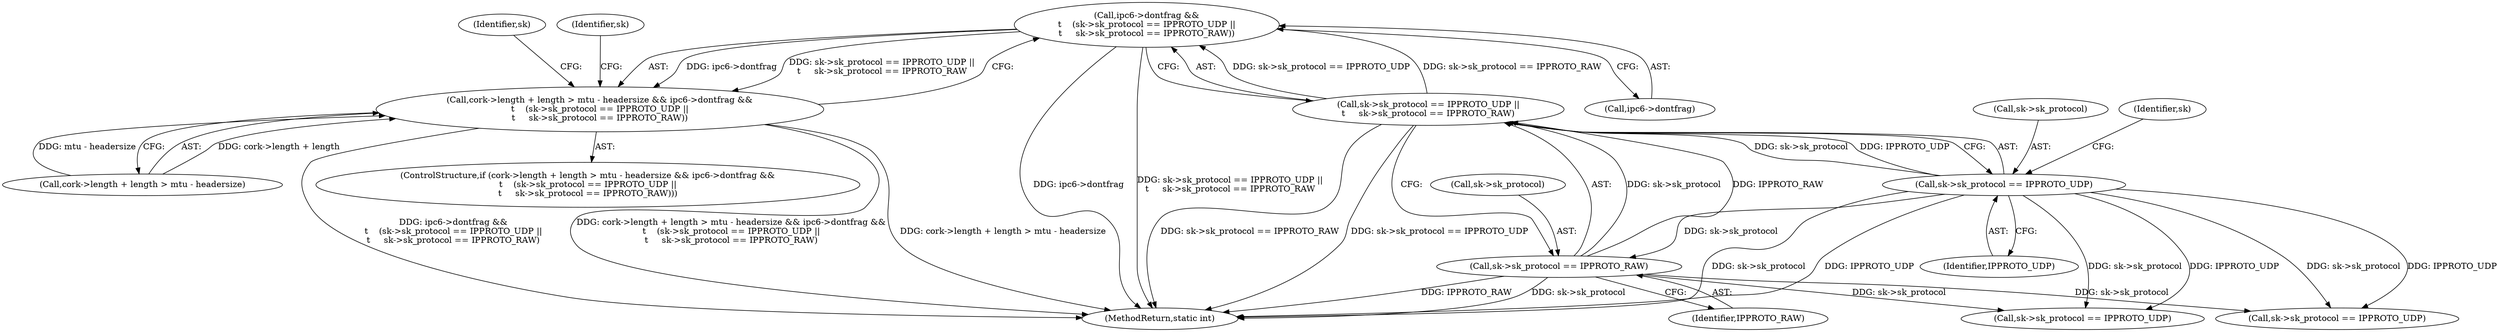 digraph "0_linux_232cd35d0804cc241eb887bb8d4d9b3b9881c64a@pointer" {
"1000290" [label="(Call,ipc6->dontfrag &&\n\t    (sk->sk_protocol == IPPROTO_UDP ||\n\t     sk->sk_protocol == IPPROTO_RAW))"];
"1000294" [label="(Call,sk->sk_protocol == IPPROTO_UDP ||\n\t     sk->sk_protocol == IPPROTO_RAW)"];
"1000295" [label="(Call,sk->sk_protocol == IPPROTO_UDP)"];
"1000300" [label="(Call,sk->sk_protocol == IPPROTO_RAW)"];
"1000280" [label="(Call,cork->length + length > mtu - headersize && ipc6->dontfrag &&\n\t    (sk->sk_protocol == IPPROTO_UDP ||\n\t     sk->sk_protocol == IPPROTO_RAW))"];
"1000300" [label="(Call,sk->sk_protocol == IPPROTO_RAW)"];
"1000295" [label="(Call,sk->sk_protocol == IPPROTO_UDP)"];
"1000281" [label="(Call,cork->length + length > mtu - headersize)"];
"1000301" [label="(Call,sk->sk_protocol)"];
"1000447" [label="(Call,sk->sk_protocol == IPPROTO_UDP)"];
"1000296" [label="(Call,sk->sk_protocol)"];
"1000307" [label="(Identifier,sk)"];
"1000294" [label="(Call,sk->sk_protocol == IPPROTO_UDP ||\n\t     sk->sk_protocol == IPPROTO_RAW)"];
"1000358" [label="(Call,sk->sk_protocol == IPPROTO_UDP)"];
"1000279" [label="(ControlStructure,if (cork->length + length > mtu - headersize && ipc6->dontfrag &&\n\t    (sk->sk_protocol == IPPROTO_UDP ||\n\t     sk->sk_protocol == IPPROTO_RAW)))"];
"1001103" [label="(MethodReturn,static int)"];
"1000302" [label="(Identifier,sk)"];
"1000299" [label="(Identifier,IPPROTO_UDP)"];
"1000291" [label="(Call,ipc6->dontfrag)"];
"1000304" [label="(Identifier,IPPROTO_RAW)"];
"1000318" [label="(Identifier,sk)"];
"1000280" [label="(Call,cork->length + length > mtu - headersize && ipc6->dontfrag &&\n\t    (sk->sk_protocol == IPPROTO_UDP ||\n\t     sk->sk_protocol == IPPROTO_RAW))"];
"1000290" [label="(Call,ipc6->dontfrag &&\n\t    (sk->sk_protocol == IPPROTO_UDP ||\n\t     sk->sk_protocol == IPPROTO_RAW))"];
"1000290" -> "1000280"  [label="AST: "];
"1000290" -> "1000291"  [label="CFG: "];
"1000290" -> "1000294"  [label="CFG: "];
"1000291" -> "1000290"  [label="AST: "];
"1000294" -> "1000290"  [label="AST: "];
"1000280" -> "1000290"  [label="CFG: "];
"1000290" -> "1001103"  [label="DDG: ipc6->dontfrag"];
"1000290" -> "1001103"  [label="DDG: sk->sk_protocol == IPPROTO_UDP ||\n\t     sk->sk_protocol == IPPROTO_RAW"];
"1000290" -> "1000280"  [label="DDG: ipc6->dontfrag"];
"1000290" -> "1000280"  [label="DDG: sk->sk_protocol == IPPROTO_UDP ||\n\t     sk->sk_protocol == IPPROTO_RAW"];
"1000294" -> "1000290"  [label="DDG: sk->sk_protocol == IPPROTO_UDP"];
"1000294" -> "1000290"  [label="DDG: sk->sk_protocol == IPPROTO_RAW"];
"1000294" -> "1000295"  [label="CFG: "];
"1000294" -> "1000300"  [label="CFG: "];
"1000295" -> "1000294"  [label="AST: "];
"1000300" -> "1000294"  [label="AST: "];
"1000294" -> "1001103"  [label="DDG: sk->sk_protocol == IPPROTO_RAW"];
"1000294" -> "1001103"  [label="DDG: sk->sk_protocol == IPPROTO_UDP"];
"1000295" -> "1000294"  [label="DDG: sk->sk_protocol"];
"1000295" -> "1000294"  [label="DDG: IPPROTO_UDP"];
"1000300" -> "1000294"  [label="DDG: sk->sk_protocol"];
"1000300" -> "1000294"  [label="DDG: IPPROTO_RAW"];
"1000295" -> "1000299"  [label="CFG: "];
"1000296" -> "1000295"  [label="AST: "];
"1000299" -> "1000295"  [label="AST: "];
"1000302" -> "1000295"  [label="CFG: "];
"1000295" -> "1001103"  [label="DDG: sk->sk_protocol"];
"1000295" -> "1001103"  [label="DDG: IPPROTO_UDP"];
"1000295" -> "1000300"  [label="DDG: sk->sk_protocol"];
"1000295" -> "1000358"  [label="DDG: sk->sk_protocol"];
"1000295" -> "1000358"  [label="DDG: IPPROTO_UDP"];
"1000295" -> "1000447"  [label="DDG: sk->sk_protocol"];
"1000295" -> "1000447"  [label="DDG: IPPROTO_UDP"];
"1000300" -> "1000304"  [label="CFG: "];
"1000301" -> "1000300"  [label="AST: "];
"1000304" -> "1000300"  [label="AST: "];
"1000300" -> "1001103"  [label="DDG: IPPROTO_RAW"];
"1000300" -> "1001103"  [label="DDG: sk->sk_protocol"];
"1000300" -> "1000358"  [label="DDG: sk->sk_protocol"];
"1000300" -> "1000447"  [label="DDG: sk->sk_protocol"];
"1000280" -> "1000279"  [label="AST: "];
"1000280" -> "1000281"  [label="CFG: "];
"1000281" -> "1000280"  [label="AST: "];
"1000307" -> "1000280"  [label="CFG: "];
"1000318" -> "1000280"  [label="CFG: "];
"1000280" -> "1001103"  [label="DDG: ipc6->dontfrag &&\n\t    (sk->sk_protocol == IPPROTO_UDP ||\n\t     sk->sk_protocol == IPPROTO_RAW)"];
"1000280" -> "1001103"  [label="DDG: cork->length + length > mtu - headersize && ipc6->dontfrag &&\n\t    (sk->sk_protocol == IPPROTO_UDP ||\n\t     sk->sk_protocol == IPPROTO_RAW)"];
"1000280" -> "1001103"  [label="DDG: cork->length + length > mtu - headersize"];
"1000281" -> "1000280"  [label="DDG: cork->length + length"];
"1000281" -> "1000280"  [label="DDG: mtu - headersize"];
}
